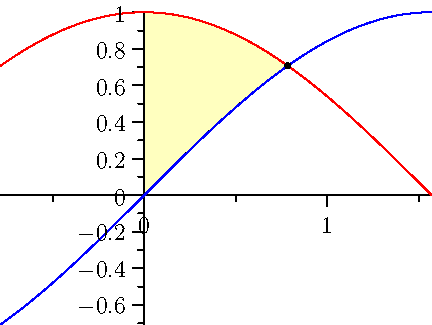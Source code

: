 import graph;

size(3*72,0);

path p = graph(sin,0,pi/4)..graph(cos,pi/4,0)..cycle;

filldraw(p,paleyellow);

draw(graph(cos,-pi/4,pi/2),red);
draw(graph(sin,-pi/4,pi/2),blue);

dot((pi/4,cos(pi/4)));

xaxis(RightTicks);
yaxis(LeftTicks);


